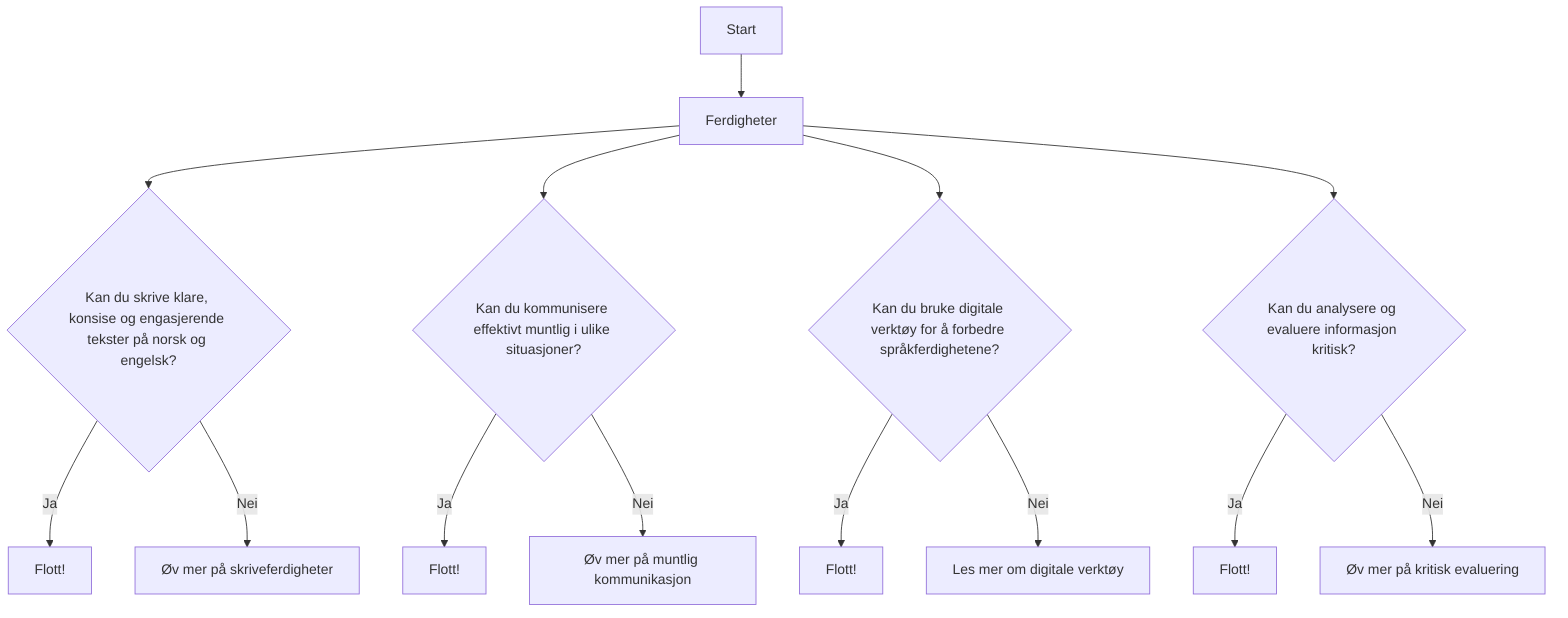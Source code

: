 flowchart TD
    Start --> A[Ferdigheter]
    
    A --> B{Kan du skrive klare, konsise og engasjerende tekster på norsk og engelsk?}
    B -->|Ja| B1[Flott!]
    B -->|Nei| B2[Øv mer på skriveferdigheter]
    
    A --> C{Kan du kommunisere effektivt muntlig i ulike situasjoner?}
    C -->|Ja| C1[Flott!]
    C -->|Nei| C2[Øv mer på muntlig kommunikasjon]
    
    A --> D{Kan du bruke digitale verktøy for å forbedre språkferdighetene?}
    D -->|Ja| D1[Flott!]
    D -->|Nei| D2[Les mer om digitale verktøy]
    
    A --> E{Kan du analysere og evaluere informasjon kritisk?}
    E -->|Ja| E1[Flott!]
    E -->|Nei| E2[Øv mer på kritisk evaluering]